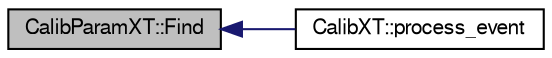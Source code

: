 digraph "CalibParamXT::Find"
{
  bgcolor="transparent";
  edge [fontname="FreeSans",fontsize="10",labelfontname="FreeSans",labelfontsize="10"];
  node [fontname="FreeSans",fontsize="10",shape=record];
  rankdir="LR";
  Node1 [label="CalibParamXT::Find",height=0.2,width=0.4,color="black", fillcolor="grey75", style="filled" fontcolor="black"];
  Node1 -> Node2 [dir="back",color="midnightblue",fontsize="10",style="solid",fontname="FreeSans"];
  Node2 [label="CalibXT::process_event",height=0.2,width=0.4,color="black",URL="$da/dab/classCalibXT.html#a99b3f792d9e0b603a46e7389b9db62c7"];
}
